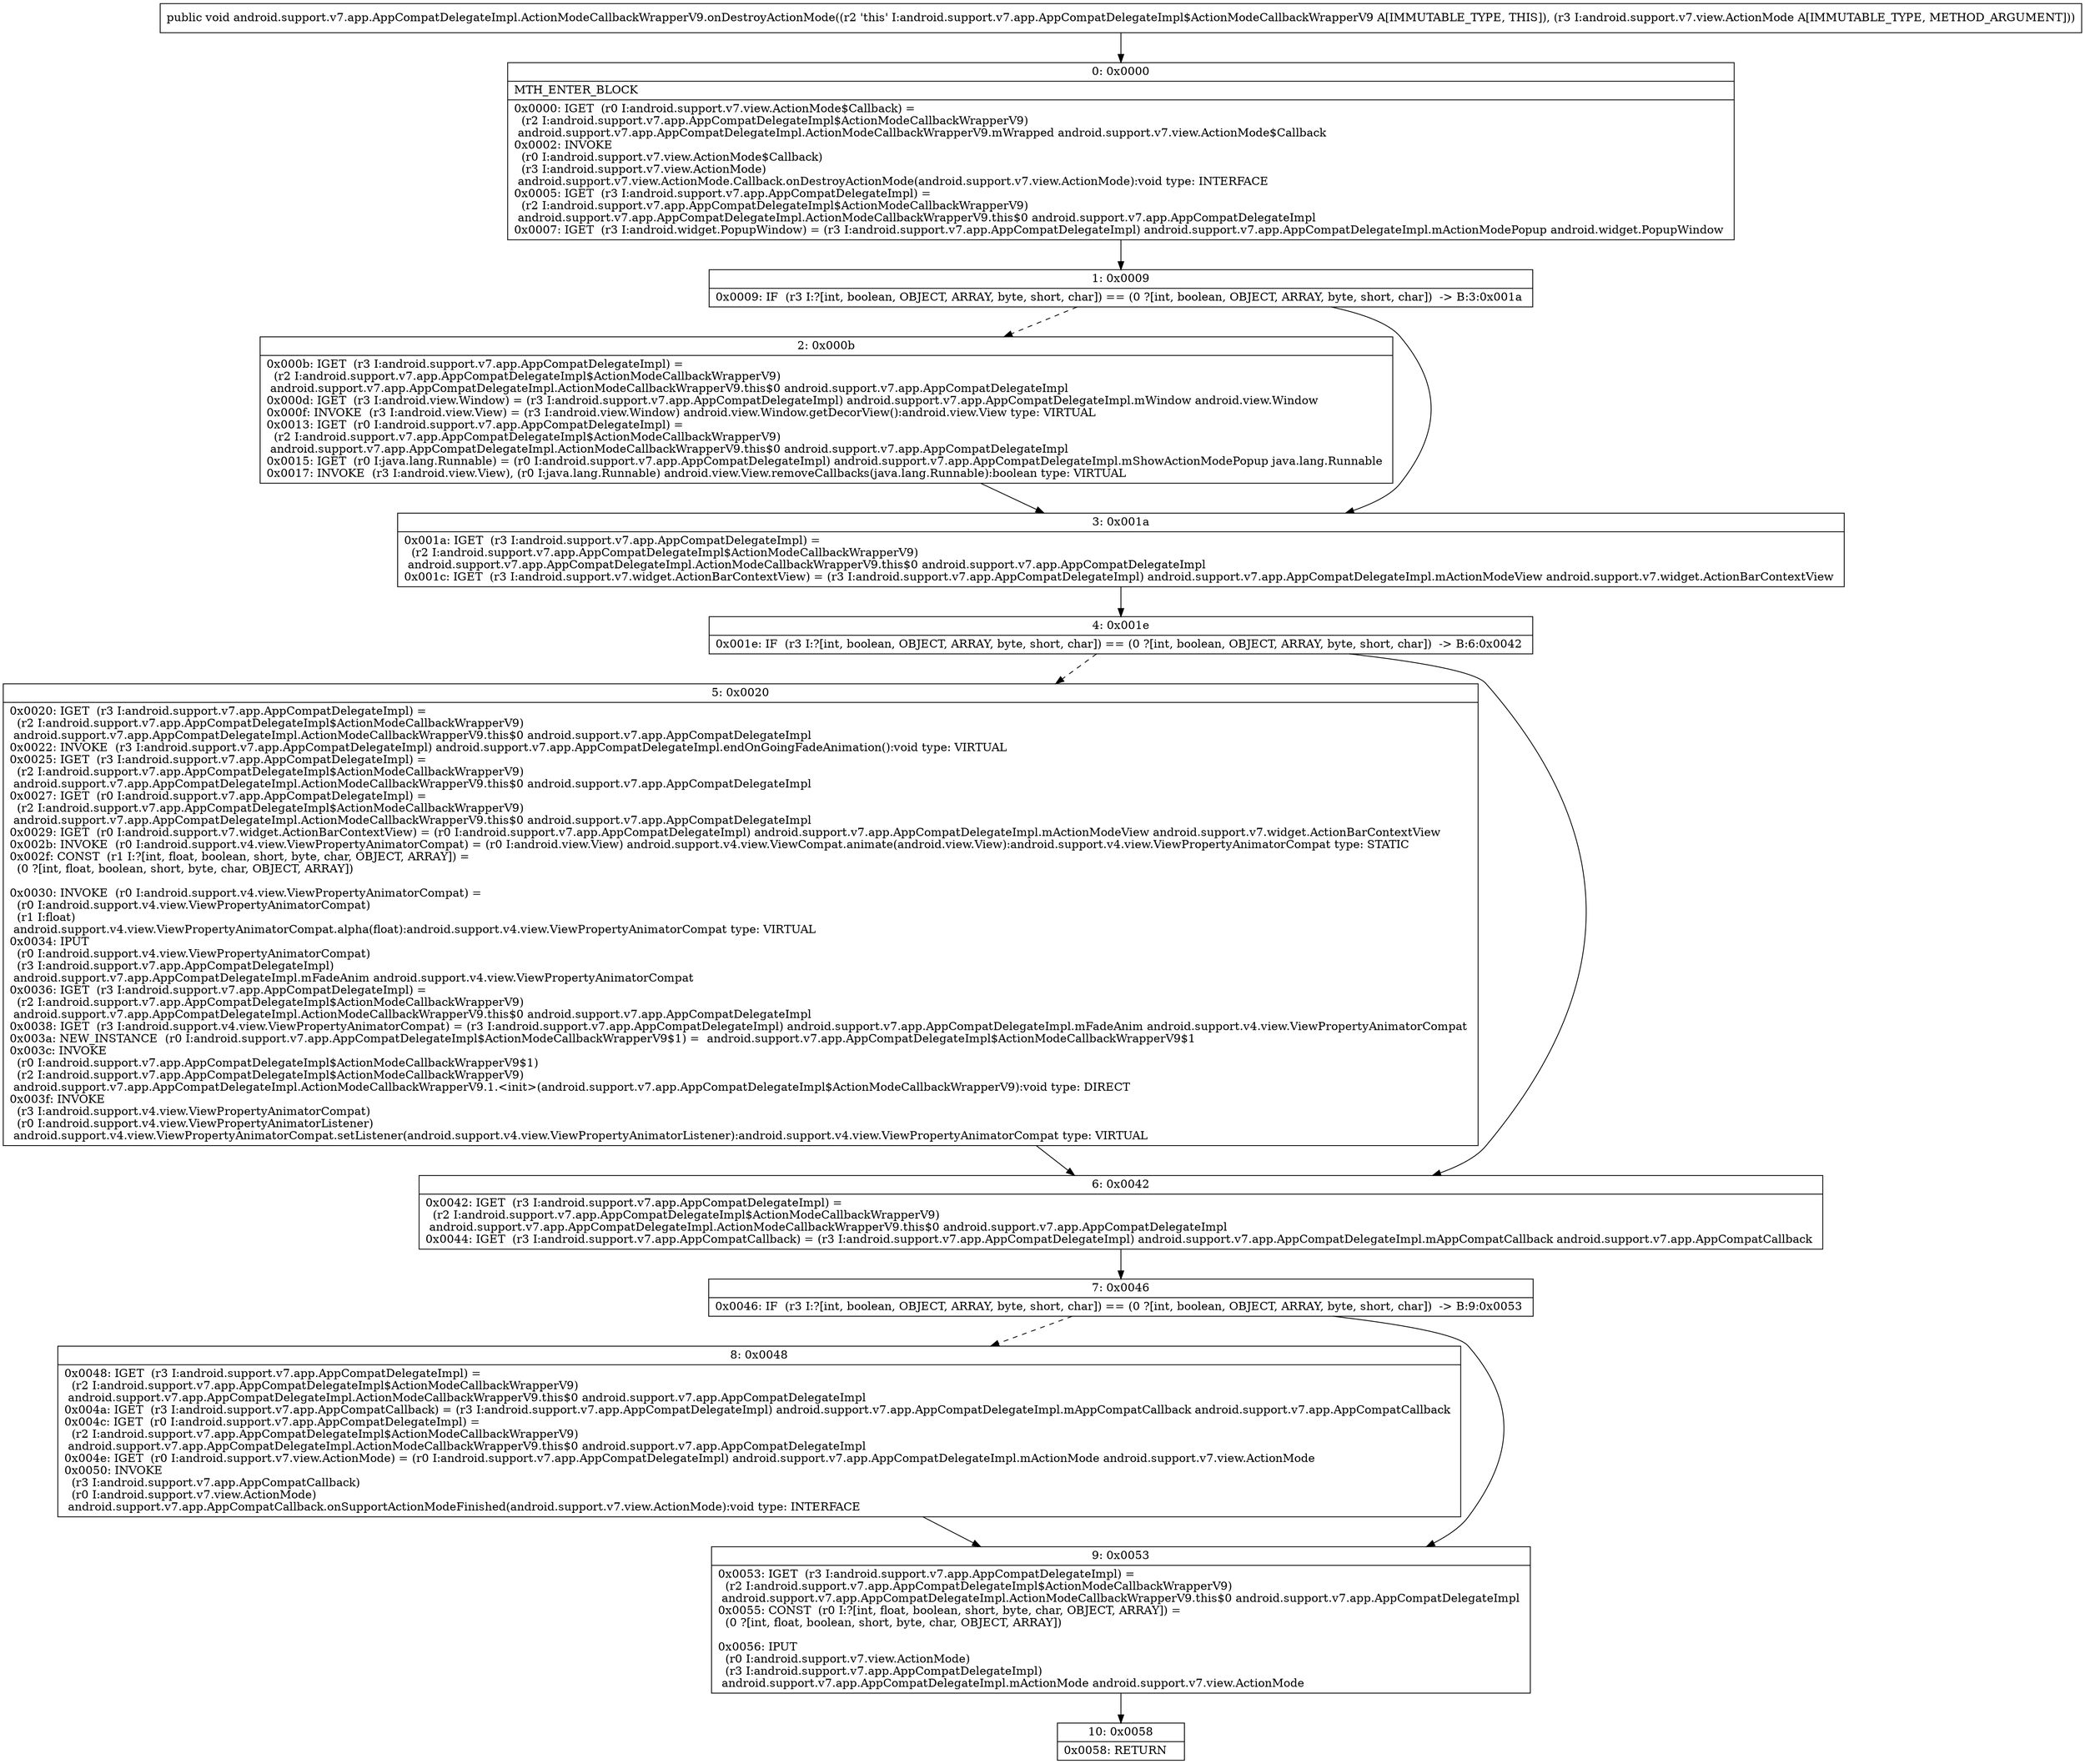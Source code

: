 digraph "CFG forandroid.support.v7.app.AppCompatDelegateImpl.ActionModeCallbackWrapperV9.onDestroyActionMode(Landroid\/support\/v7\/view\/ActionMode;)V" {
Node_0 [shape=record,label="{0\:\ 0x0000|MTH_ENTER_BLOCK\l|0x0000: IGET  (r0 I:android.support.v7.view.ActionMode$Callback) = \l  (r2 I:android.support.v7.app.AppCompatDelegateImpl$ActionModeCallbackWrapperV9)\l android.support.v7.app.AppCompatDelegateImpl.ActionModeCallbackWrapperV9.mWrapped android.support.v7.view.ActionMode$Callback \l0x0002: INVOKE  \l  (r0 I:android.support.v7.view.ActionMode$Callback)\l  (r3 I:android.support.v7.view.ActionMode)\l android.support.v7.view.ActionMode.Callback.onDestroyActionMode(android.support.v7.view.ActionMode):void type: INTERFACE \l0x0005: IGET  (r3 I:android.support.v7.app.AppCompatDelegateImpl) = \l  (r2 I:android.support.v7.app.AppCompatDelegateImpl$ActionModeCallbackWrapperV9)\l android.support.v7.app.AppCompatDelegateImpl.ActionModeCallbackWrapperV9.this$0 android.support.v7.app.AppCompatDelegateImpl \l0x0007: IGET  (r3 I:android.widget.PopupWindow) = (r3 I:android.support.v7.app.AppCompatDelegateImpl) android.support.v7.app.AppCompatDelegateImpl.mActionModePopup android.widget.PopupWindow \l}"];
Node_1 [shape=record,label="{1\:\ 0x0009|0x0009: IF  (r3 I:?[int, boolean, OBJECT, ARRAY, byte, short, char]) == (0 ?[int, boolean, OBJECT, ARRAY, byte, short, char])  \-\> B:3:0x001a \l}"];
Node_2 [shape=record,label="{2\:\ 0x000b|0x000b: IGET  (r3 I:android.support.v7.app.AppCompatDelegateImpl) = \l  (r2 I:android.support.v7.app.AppCompatDelegateImpl$ActionModeCallbackWrapperV9)\l android.support.v7.app.AppCompatDelegateImpl.ActionModeCallbackWrapperV9.this$0 android.support.v7.app.AppCompatDelegateImpl \l0x000d: IGET  (r3 I:android.view.Window) = (r3 I:android.support.v7.app.AppCompatDelegateImpl) android.support.v7.app.AppCompatDelegateImpl.mWindow android.view.Window \l0x000f: INVOKE  (r3 I:android.view.View) = (r3 I:android.view.Window) android.view.Window.getDecorView():android.view.View type: VIRTUAL \l0x0013: IGET  (r0 I:android.support.v7.app.AppCompatDelegateImpl) = \l  (r2 I:android.support.v7.app.AppCompatDelegateImpl$ActionModeCallbackWrapperV9)\l android.support.v7.app.AppCompatDelegateImpl.ActionModeCallbackWrapperV9.this$0 android.support.v7.app.AppCompatDelegateImpl \l0x0015: IGET  (r0 I:java.lang.Runnable) = (r0 I:android.support.v7.app.AppCompatDelegateImpl) android.support.v7.app.AppCompatDelegateImpl.mShowActionModePopup java.lang.Runnable \l0x0017: INVOKE  (r3 I:android.view.View), (r0 I:java.lang.Runnable) android.view.View.removeCallbacks(java.lang.Runnable):boolean type: VIRTUAL \l}"];
Node_3 [shape=record,label="{3\:\ 0x001a|0x001a: IGET  (r3 I:android.support.v7.app.AppCompatDelegateImpl) = \l  (r2 I:android.support.v7.app.AppCompatDelegateImpl$ActionModeCallbackWrapperV9)\l android.support.v7.app.AppCompatDelegateImpl.ActionModeCallbackWrapperV9.this$0 android.support.v7.app.AppCompatDelegateImpl \l0x001c: IGET  (r3 I:android.support.v7.widget.ActionBarContextView) = (r3 I:android.support.v7.app.AppCompatDelegateImpl) android.support.v7.app.AppCompatDelegateImpl.mActionModeView android.support.v7.widget.ActionBarContextView \l}"];
Node_4 [shape=record,label="{4\:\ 0x001e|0x001e: IF  (r3 I:?[int, boolean, OBJECT, ARRAY, byte, short, char]) == (0 ?[int, boolean, OBJECT, ARRAY, byte, short, char])  \-\> B:6:0x0042 \l}"];
Node_5 [shape=record,label="{5\:\ 0x0020|0x0020: IGET  (r3 I:android.support.v7.app.AppCompatDelegateImpl) = \l  (r2 I:android.support.v7.app.AppCompatDelegateImpl$ActionModeCallbackWrapperV9)\l android.support.v7.app.AppCompatDelegateImpl.ActionModeCallbackWrapperV9.this$0 android.support.v7.app.AppCompatDelegateImpl \l0x0022: INVOKE  (r3 I:android.support.v7.app.AppCompatDelegateImpl) android.support.v7.app.AppCompatDelegateImpl.endOnGoingFadeAnimation():void type: VIRTUAL \l0x0025: IGET  (r3 I:android.support.v7.app.AppCompatDelegateImpl) = \l  (r2 I:android.support.v7.app.AppCompatDelegateImpl$ActionModeCallbackWrapperV9)\l android.support.v7.app.AppCompatDelegateImpl.ActionModeCallbackWrapperV9.this$0 android.support.v7.app.AppCompatDelegateImpl \l0x0027: IGET  (r0 I:android.support.v7.app.AppCompatDelegateImpl) = \l  (r2 I:android.support.v7.app.AppCompatDelegateImpl$ActionModeCallbackWrapperV9)\l android.support.v7.app.AppCompatDelegateImpl.ActionModeCallbackWrapperV9.this$0 android.support.v7.app.AppCompatDelegateImpl \l0x0029: IGET  (r0 I:android.support.v7.widget.ActionBarContextView) = (r0 I:android.support.v7.app.AppCompatDelegateImpl) android.support.v7.app.AppCompatDelegateImpl.mActionModeView android.support.v7.widget.ActionBarContextView \l0x002b: INVOKE  (r0 I:android.support.v4.view.ViewPropertyAnimatorCompat) = (r0 I:android.view.View) android.support.v4.view.ViewCompat.animate(android.view.View):android.support.v4.view.ViewPropertyAnimatorCompat type: STATIC \l0x002f: CONST  (r1 I:?[int, float, boolean, short, byte, char, OBJECT, ARRAY]) = \l  (0 ?[int, float, boolean, short, byte, char, OBJECT, ARRAY])\l \l0x0030: INVOKE  (r0 I:android.support.v4.view.ViewPropertyAnimatorCompat) = \l  (r0 I:android.support.v4.view.ViewPropertyAnimatorCompat)\l  (r1 I:float)\l android.support.v4.view.ViewPropertyAnimatorCompat.alpha(float):android.support.v4.view.ViewPropertyAnimatorCompat type: VIRTUAL \l0x0034: IPUT  \l  (r0 I:android.support.v4.view.ViewPropertyAnimatorCompat)\l  (r3 I:android.support.v7.app.AppCompatDelegateImpl)\l android.support.v7.app.AppCompatDelegateImpl.mFadeAnim android.support.v4.view.ViewPropertyAnimatorCompat \l0x0036: IGET  (r3 I:android.support.v7.app.AppCompatDelegateImpl) = \l  (r2 I:android.support.v7.app.AppCompatDelegateImpl$ActionModeCallbackWrapperV9)\l android.support.v7.app.AppCompatDelegateImpl.ActionModeCallbackWrapperV9.this$0 android.support.v7.app.AppCompatDelegateImpl \l0x0038: IGET  (r3 I:android.support.v4.view.ViewPropertyAnimatorCompat) = (r3 I:android.support.v7.app.AppCompatDelegateImpl) android.support.v7.app.AppCompatDelegateImpl.mFadeAnim android.support.v4.view.ViewPropertyAnimatorCompat \l0x003a: NEW_INSTANCE  (r0 I:android.support.v7.app.AppCompatDelegateImpl$ActionModeCallbackWrapperV9$1) =  android.support.v7.app.AppCompatDelegateImpl$ActionModeCallbackWrapperV9$1 \l0x003c: INVOKE  \l  (r0 I:android.support.v7.app.AppCompatDelegateImpl$ActionModeCallbackWrapperV9$1)\l  (r2 I:android.support.v7.app.AppCompatDelegateImpl$ActionModeCallbackWrapperV9)\l android.support.v7.app.AppCompatDelegateImpl.ActionModeCallbackWrapperV9.1.\<init\>(android.support.v7.app.AppCompatDelegateImpl$ActionModeCallbackWrapperV9):void type: DIRECT \l0x003f: INVOKE  \l  (r3 I:android.support.v4.view.ViewPropertyAnimatorCompat)\l  (r0 I:android.support.v4.view.ViewPropertyAnimatorListener)\l android.support.v4.view.ViewPropertyAnimatorCompat.setListener(android.support.v4.view.ViewPropertyAnimatorListener):android.support.v4.view.ViewPropertyAnimatorCompat type: VIRTUAL \l}"];
Node_6 [shape=record,label="{6\:\ 0x0042|0x0042: IGET  (r3 I:android.support.v7.app.AppCompatDelegateImpl) = \l  (r2 I:android.support.v7.app.AppCompatDelegateImpl$ActionModeCallbackWrapperV9)\l android.support.v7.app.AppCompatDelegateImpl.ActionModeCallbackWrapperV9.this$0 android.support.v7.app.AppCompatDelegateImpl \l0x0044: IGET  (r3 I:android.support.v7.app.AppCompatCallback) = (r3 I:android.support.v7.app.AppCompatDelegateImpl) android.support.v7.app.AppCompatDelegateImpl.mAppCompatCallback android.support.v7.app.AppCompatCallback \l}"];
Node_7 [shape=record,label="{7\:\ 0x0046|0x0046: IF  (r3 I:?[int, boolean, OBJECT, ARRAY, byte, short, char]) == (0 ?[int, boolean, OBJECT, ARRAY, byte, short, char])  \-\> B:9:0x0053 \l}"];
Node_8 [shape=record,label="{8\:\ 0x0048|0x0048: IGET  (r3 I:android.support.v7.app.AppCompatDelegateImpl) = \l  (r2 I:android.support.v7.app.AppCompatDelegateImpl$ActionModeCallbackWrapperV9)\l android.support.v7.app.AppCompatDelegateImpl.ActionModeCallbackWrapperV9.this$0 android.support.v7.app.AppCompatDelegateImpl \l0x004a: IGET  (r3 I:android.support.v7.app.AppCompatCallback) = (r3 I:android.support.v7.app.AppCompatDelegateImpl) android.support.v7.app.AppCompatDelegateImpl.mAppCompatCallback android.support.v7.app.AppCompatCallback \l0x004c: IGET  (r0 I:android.support.v7.app.AppCompatDelegateImpl) = \l  (r2 I:android.support.v7.app.AppCompatDelegateImpl$ActionModeCallbackWrapperV9)\l android.support.v7.app.AppCompatDelegateImpl.ActionModeCallbackWrapperV9.this$0 android.support.v7.app.AppCompatDelegateImpl \l0x004e: IGET  (r0 I:android.support.v7.view.ActionMode) = (r0 I:android.support.v7.app.AppCompatDelegateImpl) android.support.v7.app.AppCompatDelegateImpl.mActionMode android.support.v7.view.ActionMode \l0x0050: INVOKE  \l  (r3 I:android.support.v7.app.AppCompatCallback)\l  (r0 I:android.support.v7.view.ActionMode)\l android.support.v7.app.AppCompatCallback.onSupportActionModeFinished(android.support.v7.view.ActionMode):void type: INTERFACE \l}"];
Node_9 [shape=record,label="{9\:\ 0x0053|0x0053: IGET  (r3 I:android.support.v7.app.AppCompatDelegateImpl) = \l  (r2 I:android.support.v7.app.AppCompatDelegateImpl$ActionModeCallbackWrapperV9)\l android.support.v7.app.AppCompatDelegateImpl.ActionModeCallbackWrapperV9.this$0 android.support.v7.app.AppCompatDelegateImpl \l0x0055: CONST  (r0 I:?[int, float, boolean, short, byte, char, OBJECT, ARRAY]) = \l  (0 ?[int, float, boolean, short, byte, char, OBJECT, ARRAY])\l \l0x0056: IPUT  \l  (r0 I:android.support.v7.view.ActionMode)\l  (r3 I:android.support.v7.app.AppCompatDelegateImpl)\l android.support.v7.app.AppCompatDelegateImpl.mActionMode android.support.v7.view.ActionMode \l}"];
Node_10 [shape=record,label="{10\:\ 0x0058|0x0058: RETURN   \l}"];
MethodNode[shape=record,label="{public void android.support.v7.app.AppCompatDelegateImpl.ActionModeCallbackWrapperV9.onDestroyActionMode((r2 'this' I:android.support.v7.app.AppCompatDelegateImpl$ActionModeCallbackWrapperV9 A[IMMUTABLE_TYPE, THIS]), (r3 I:android.support.v7.view.ActionMode A[IMMUTABLE_TYPE, METHOD_ARGUMENT])) }"];
MethodNode -> Node_0;
Node_0 -> Node_1;
Node_1 -> Node_2[style=dashed];
Node_1 -> Node_3;
Node_2 -> Node_3;
Node_3 -> Node_4;
Node_4 -> Node_5[style=dashed];
Node_4 -> Node_6;
Node_5 -> Node_6;
Node_6 -> Node_7;
Node_7 -> Node_8[style=dashed];
Node_7 -> Node_9;
Node_8 -> Node_9;
Node_9 -> Node_10;
}

